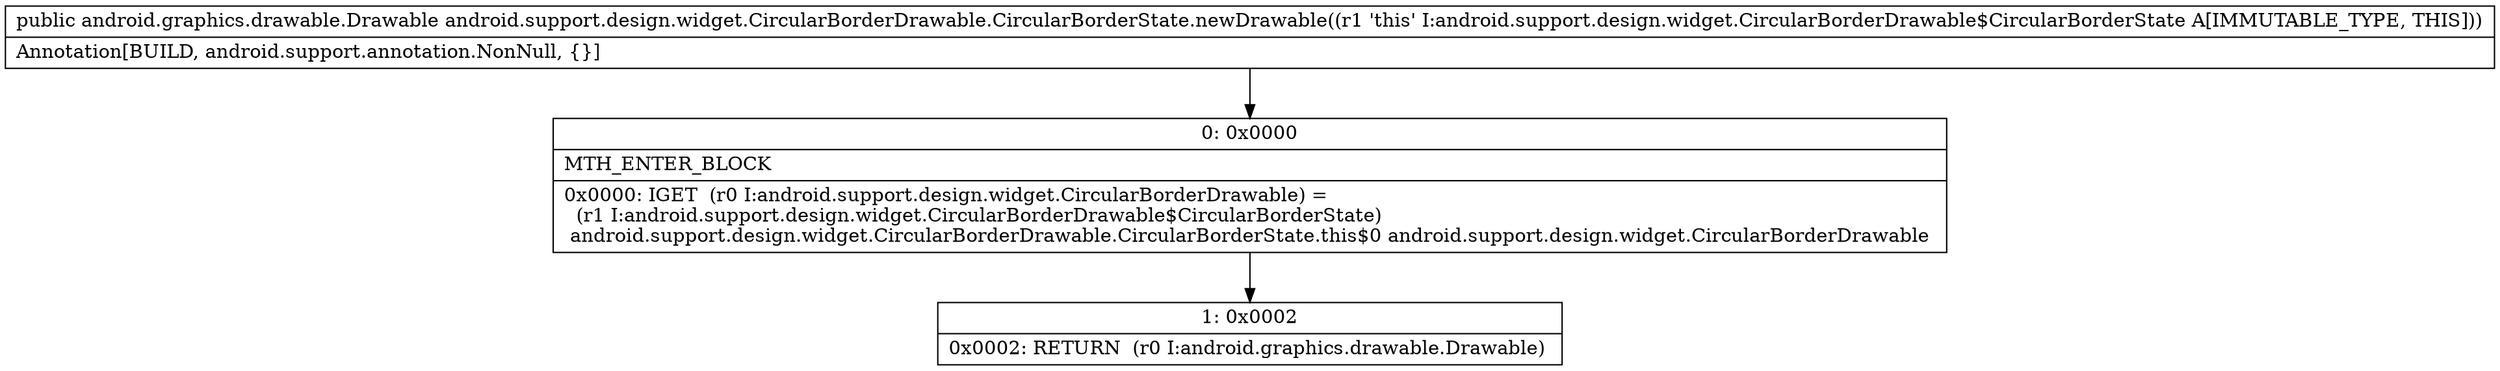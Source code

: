 digraph "CFG forandroid.support.design.widget.CircularBorderDrawable.CircularBorderState.newDrawable()Landroid\/graphics\/drawable\/Drawable;" {
Node_0 [shape=record,label="{0\:\ 0x0000|MTH_ENTER_BLOCK\l|0x0000: IGET  (r0 I:android.support.design.widget.CircularBorderDrawable) = \l  (r1 I:android.support.design.widget.CircularBorderDrawable$CircularBorderState)\l android.support.design.widget.CircularBorderDrawable.CircularBorderState.this$0 android.support.design.widget.CircularBorderDrawable \l}"];
Node_1 [shape=record,label="{1\:\ 0x0002|0x0002: RETURN  (r0 I:android.graphics.drawable.Drawable) \l}"];
MethodNode[shape=record,label="{public android.graphics.drawable.Drawable android.support.design.widget.CircularBorderDrawable.CircularBorderState.newDrawable((r1 'this' I:android.support.design.widget.CircularBorderDrawable$CircularBorderState A[IMMUTABLE_TYPE, THIS]))  | Annotation[BUILD, android.support.annotation.NonNull, \{\}]\l}"];
MethodNode -> Node_0;
Node_0 -> Node_1;
}


